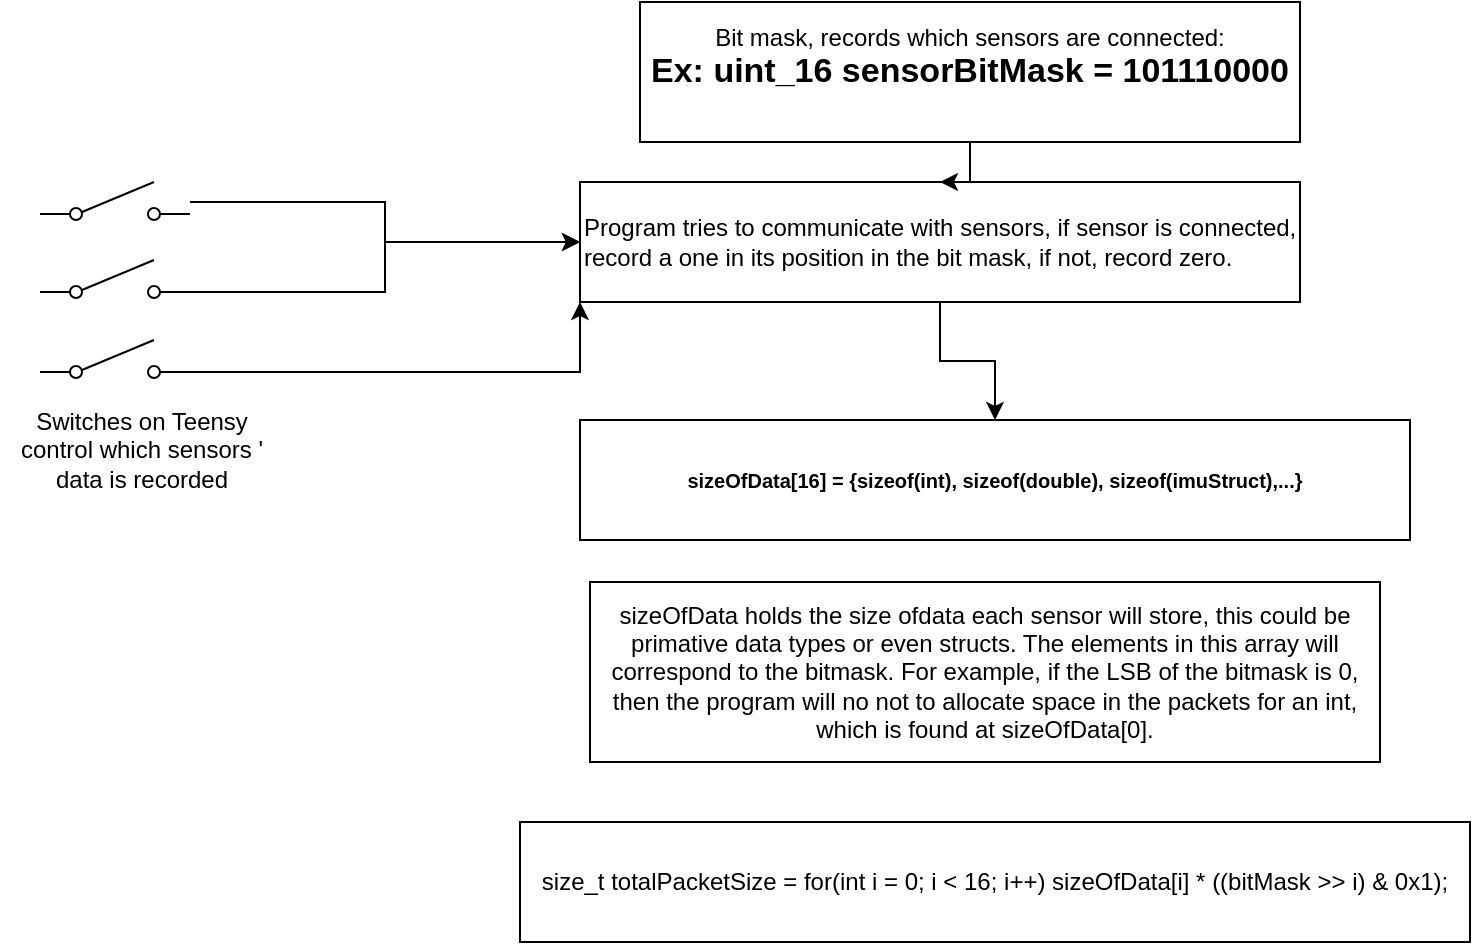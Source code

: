 <mxfile version="26.0.16">
  <diagram name="Page-1" id="yV1bvj_6CElzbHHtzOR5">
    <mxGraphModel dx="1134" dy="829" grid="1" gridSize="10" guides="1" tooltips="1" connect="1" arrows="1" fold="1" page="1" pageScale="1" pageWidth="850" pageHeight="1100" math="0" shadow="0">
      <root>
        <mxCell id="0" />
        <mxCell id="1" parent="0" />
        <mxCell id="i3V2oBISHXyVfY_Yzues-9" style="edgeStyle=orthogonalEdgeStyle;rounded=0;orthogonalLoop=1;jettySize=auto;html=1;" edge="1" parent="1" source="i3V2oBISHXyVfY_Yzues-4" target="i3V2oBISHXyVfY_Yzues-8">
          <mxGeometry relative="1" as="geometry" />
        </mxCell>
        <mxCell id="i3V2oBISHXyVfY_Yzues-4" value="" style="html=1;shape=mxgraph.electrical.electro-mechanical.singleSwitch;aspect=fixed;elSwitchState=off;" vertex="1" parent="1">
          <mxGeometry x="30" y="100" width="75" height="20" as="geometry" />
        </mxCell>
        <mxCell id="i3V2oBISHXyVfY_Yzues-16" style="edgeStyle=orthogonalEdgeStyle;rounded=0;orthogonalLoop=1;jettySize=auto;html=1;exitX=1;exitY=0.8;exitDx=0;exitDy=0;entryX=0;entryY=0.5;entryDx=0;entryDy=0;" edge="1" parent="1" source="i3V2oBISHXyVfY_Yzues-5" target="i3V2oBISHXyVfY_Yzues-8">
          <mxGeometry relative="1" as="geometry" />
        </mxCell>
        <mxCell id="i3V2oBISHXyVfY_Yzues-5" value="" style="html=1;shape=mxgraph.electrical.electro-mechanical.singleSwitch;aspect=fixed;elSwitchState=off;" vertex="1" parent="1">
          <mxGeometry x="30" y="139" width="75" height="20" as="geometry" />
        </mxCell>
        <mxCell id="i3V2oBISHXyVfY_Yzues-11" style="edgeStyle=orthogonalEdgeStyle;rounded=0;orthogonalLoop=1;jettySize=auto;html=1;exitX=1;exitY=0.8;exitDx=0;exitDy=0;" edge="1" parent="1" source="i3V2oBISHXyVfY_Yzues-6" target="i3V2oBISHXyVfY_Yzues-8">
          <mxGeometry relative="1" as="geometry">
            <Array as="points">
              <mxPoint x="300" y="195" />
            </Array>
          </mxGeometry>
        </mxCell>
        <mxCell id="i3V2oBISHXyVfY_Yzues-6" value="" style="html=1;shape=mxgraph.electrical.electro-mechanical.singleSwitch;aspect=fixed;elSwitchState=off;" vertex="1" parent="1">
          <mxGeometry x="30" y="179" width="75" height="20" as="geometry" />
        </mxCell>
        <mxCell id="i3V2oBISHXyVfY_Yzues-7" value="Switches on Teensy control which sensors &#39; data is recorded" style="text;html=1;align=center;verticalAlign=middle;whiteSpace=wrap;rounded=0;" vertex="1" parent="1">
          <mxGeometry x="10" y="219" width="142" height="30" as="geometry" />
        </mxCell>
        <mxCell id="i3V2oBISHXyVfY_Yzues-18" style="edgeStyle=orthogonalEdgeStyle;rounded=0;orthogonalLoop=1;jettySize=auto;html=1;entryX=0.5;entryY=0;entryDx=0;entryDy=0;" edge="1" parent="1" source="i3V2oBISHXyVfY_Yzues-8" target="i3V2oBISHXyVfY_Yzues-17">
          <mxGeometry relative="1" as="geometry" />
        </mxCell>
        <mxCell id="i3V2oBISHXyVfY_Yzues-8" value="Program tries to communicate with sensors, if sensor is connected, record a one in its position in the bit mask, if not, record zero.&amp;nbsp;" style="rounded=0;whiteSpace=wrap;html=1;align=left;" vertex="1" parent="1">
          <mxGeometry x="300" y="100" width="360" height="60" as="geometry" />
        </mxCell>
        <mxCell id="i3V2oBISHXyVfY_Yzues-13" style="edgeStyle=orthogonalEdgeStyle;rounded=0;orthogonalLoop=1;jettySize=auto;html=1;" edge="1" parent="1" source="i3V2oBISHXyVfY_Yzues-12" target="i3V2oBISHXyVfY_Yzues-8">
          <mxGeometry relative="1" as="geometry" />
        </mxCell>
        <mxCell id="i3V2oBISHXyVfY_Yzues-12" value="Bit mask, records which sensors are connected:&lt;div&gt;&lt;b&gt;&lt;font style=&quot;font-size: 17px;&quot;&gt;Ex: uint_16 sensorBitMask = 101110000&lt;/font&gt;&lt;/b&gt;&lt;br&gt;&lt;div&gt;&lt;br&gt;&lt;/div&gt;&lt;/div&gt;" style="rounded=0;whiteSpace=wrap;html=1;" vertex="1" parent="1">
          <mxGeometry x="330" y="10" width="330" height="70" as="geometry" />
        </mxCell>
        <mxCell id="i3V2oBISHXyVfY_Yzues-17" value="&lt;font size=&quot;1&quot;&gt;&lt;b&gt;sizeOfData[16] = {sizeof(int), sizeof(double), sizeof(imuStruct),...}&lt;/b&gt;&lt;/font&gt;" style="rounded=0;whiteSpace=wrap;html=1;" vertex="1" parent="1">
          <mxGeometry x="300" y="219" width="415" height="60" as="geometry" />
        </mxCell>
        <mxCell id="i3V2oBISHXyVfY_Yzues-19" value="sizeOfData holds the size ofdata each sensor will store, this could be primative data types or even structs. The elements in this array will correspond to the bitmask. For example, if the LSB of the bitmask is 0, then the program will no not to allocate space in the packets for an int, which is found at sizeOfData[0]." style="rounded=0;whiteSpace=wrap;html=1;" vertex="1" parent="1">
          <mxGeometry x="305" y="300" width="395" height="90" as="geometry" />
        </mxCell>
        <mxCell id="i3V2oBISHXyVfY_Yzues-20" value="size_t totalPacketSize = for(int i = 0; i &amp;lt; 16; i++) sizeOfData[i] * ((bitMask &amp;gt;&amp;gt; i) &amp;amp; 0x1);" style="rounded=0;whiteSpace=wrap;html=1;" vertex="1" parent="1">
          <mxGeometry x="270" y="420" width="475" height="60" as="geometry" />
        </mxCell>
      </root>
    </mxGraphModel>
  </diagram>
</mxfile>
